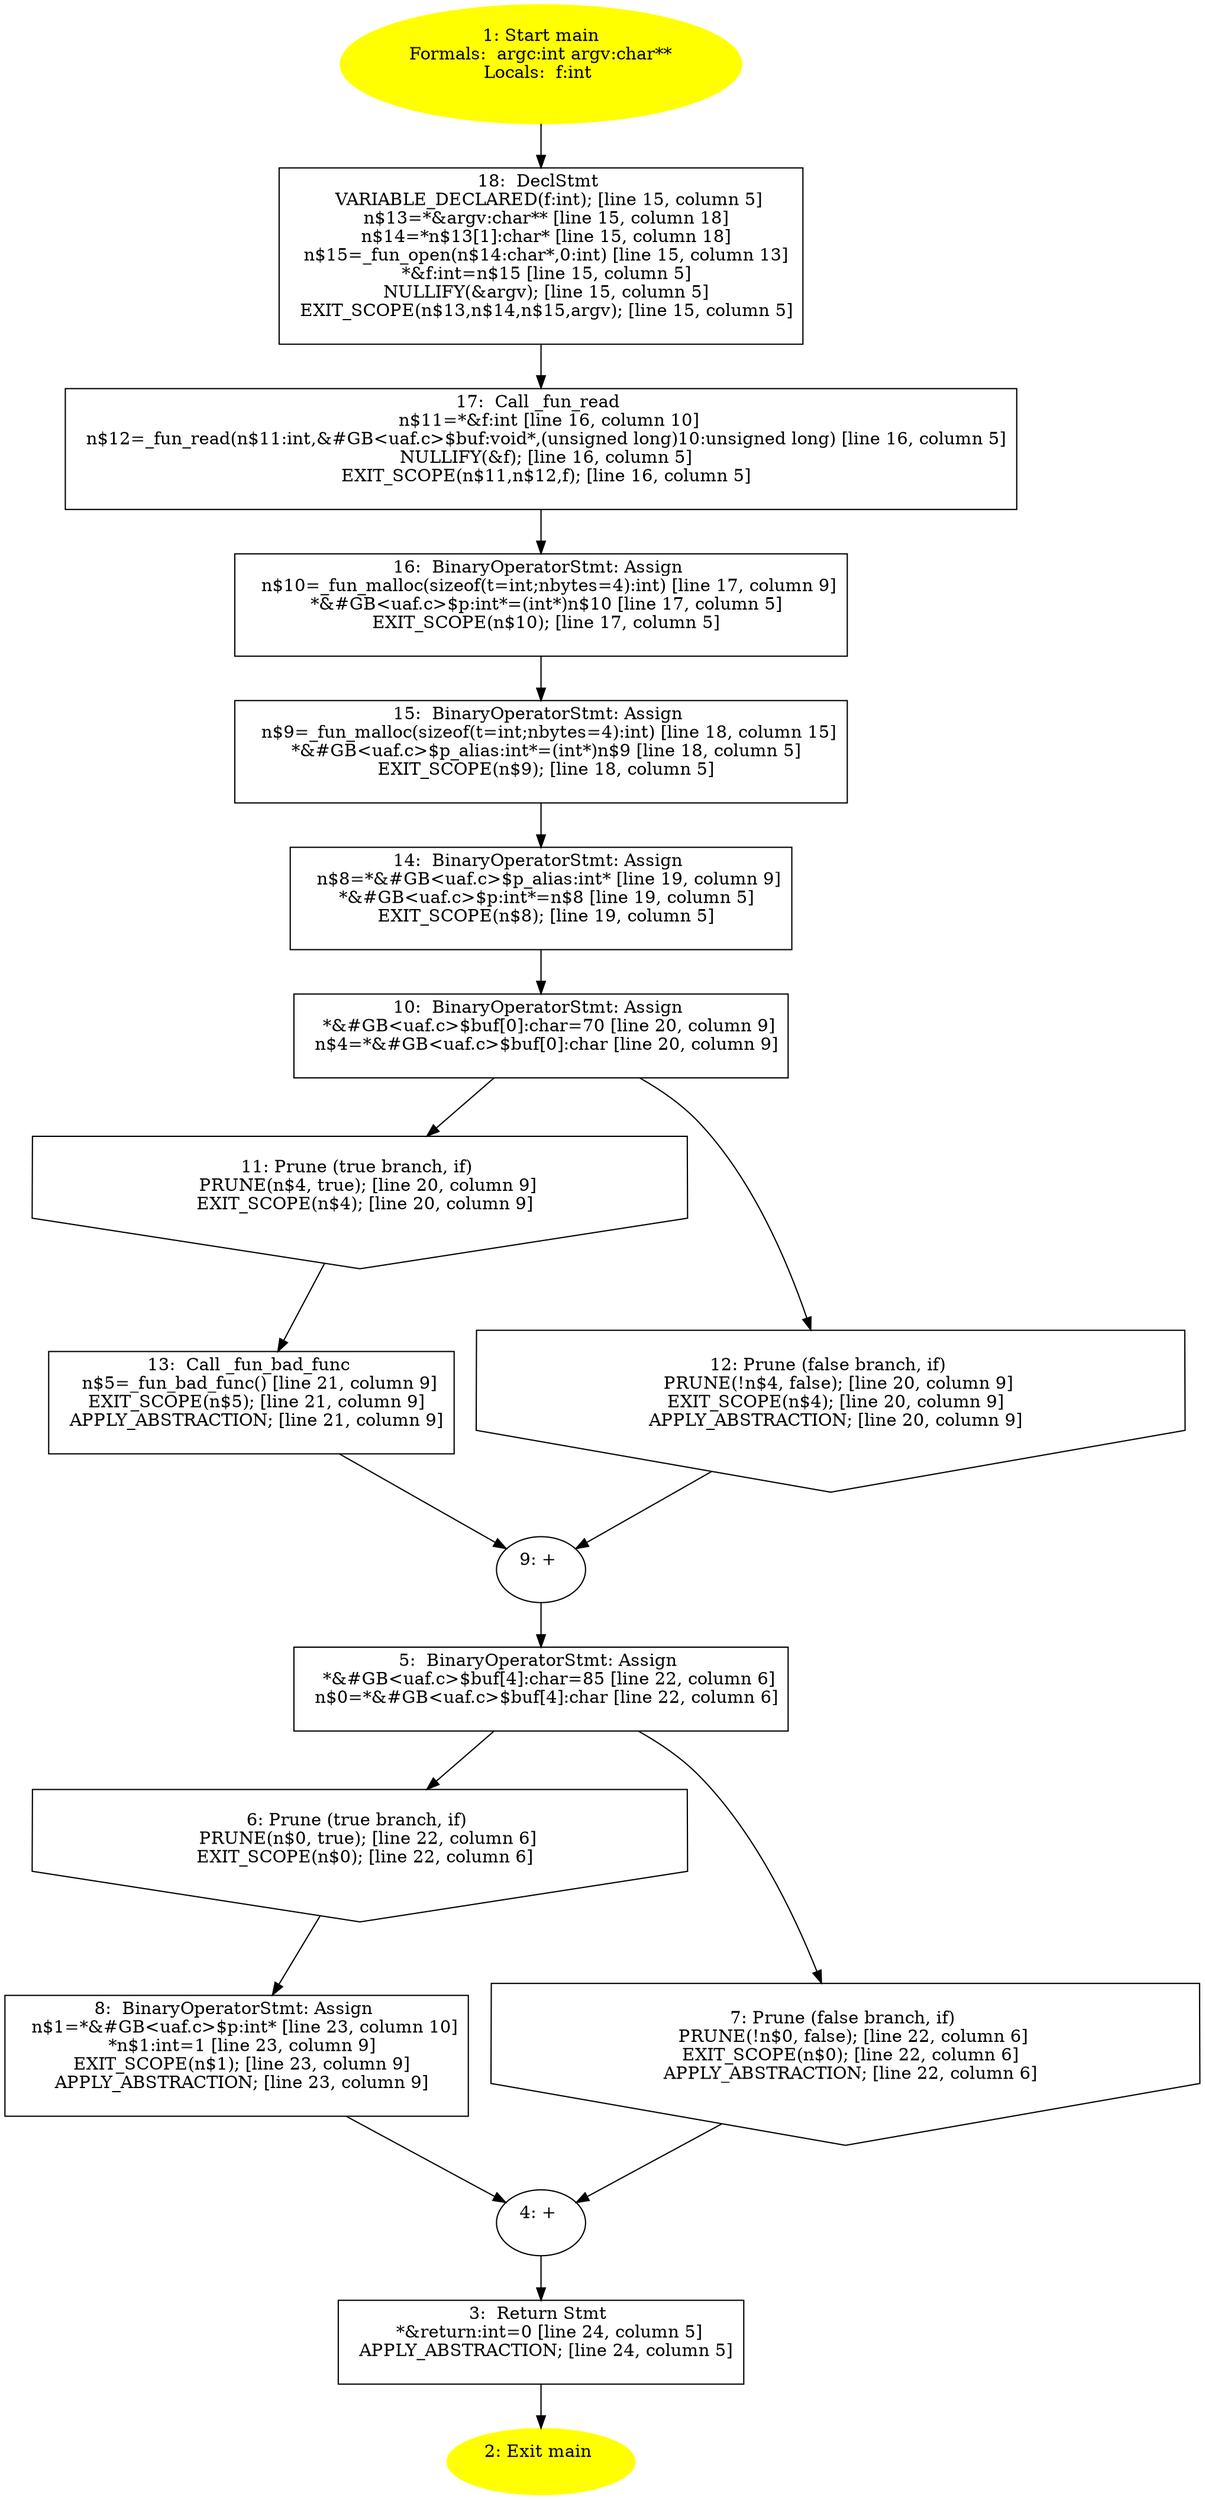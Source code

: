 /* @generated */
digraph cfg {
"main.fad58de7366495db4650cfefac2fcd61_1" [label="1: Start main\nFormals:  argc:int argv:char**\nLocals:  f:int \n  " color=yellow style=filled]
	

	 "main.fad58de7366495db4650cfefac2fcd61_1" -> "main.fad58de7366495db4650cfefac2fcd61_18" ;
"main.fad58de7366495db4650cfefac2fcd61_2" [label="2: Exit main \n  " color=yellow style=filled]
	

"main.fad58de7366495db4650cfefac2fcd61_3" [label="3:  Return Stmt \n   *&return:int=0 [line 24, column 5]\n  APPLY_ABSTRACTION; [line 24, column 5]\n " shape="box"]
	

	 "main.fad58de7366495db4650cfefac2fcd61_3" -> "main.fad58de7366495db4650cfefac2fcd61_2" ;
"main.fad58de7366495db4650cfefac2fcd61_4" [label="4: + \n  " ]
	

	 "main.fad58de7366495db4650cfefac2fcd61_4" -> "main.fad58de7366495db4650cfefac2fcd61_3" ;
"main.fad58de7366495db4650cfefac2fcd61_5" [label="5:  BinaryOperatorStmt: Assign \n   *&#GB<uaf.c>$buf[4]:char=85 [line 22, column 6]\n  n$0=*&#GB<uaf.c>$buf[4]:char [line 22, column 6]\n " shape="box"]
	

	 "main.fad58de7366495db4650cfefac2fcd61_5" -> "main.fad58de7366495db4650cfefac2fcd61_6" ;
	 "main.fad58de7366495db4650cfefac2fcd61_5" -> "main.fad58de7366495db4650cfefac2fcd61_7" ;
"main.fad58de7366495db4650cfefac2fcd61_6" [label="6: Prune (true branch, if) \n   PRUNE(n$0, true); [line 22, column 6]\n  EXIT_SCOPE(n$0); [line 22, column 6]\n " shape="invhouse"]
	

	 "main.fad58de7366495db4650cfefac2fcd61_6" -> "main.fad58de7366495db4650cfefac2fcd61_8" ;
"main.fad58de7366495db4650cfefac2fcd61_7" [label="7: Prune (false branch, if) \n   PRUNE(!n$0, false); [line 22, column 6]\n  EXIT_SCOPE(n$0); [line 22, column 6]\n  APPLY_ABSTRACTION; [line 22, column 6]\n " shape="invhouse"]
	

	 "main.fad58de7366495db4650cfefac2fcd61_7" -> "main.fad58de7366495db4650cfefac2fcd61_4" ;
"main.fad58de7366495db4650cfefac2fcd61_8" [label="8:  BinaryOperatorStmt: Assign \n   n$1=*&#GB<uaf.c>$p:int* [line 23, column 10]\n  *n$1:int=1 [line 23, column 9]\n  EXIT_SCOPE(n$1); [line 23, column 9]\n  APPLY_ABSTRACTION; [line 23, column 9]\n " shape="box"]
	

	 "main.fad58de7366495db4650cfefac2fcd61_8" -> "main.fad58de7366495db4650cfefac2fcd61_4" ;
"main.fad58de7366495db4650cfefac2fcd61_9" [label="9: + \n  " ]
	

	 "main.fad58de7366495db4650cfefac2fcd61_9" -> "main.fad58de7366495db4650cfefac2fcd61_5" ;
"main.fad58de7366495db4650cfefac2fcd61_10" [label="10:  BinaryOperatorStmt: Assign \n   *&#GB<uaf.c>$buf[0]:char=70 [line 20, column 9]\n  n$4=*&#GB<uaf.c>$buf[0]:char [line 20, column 9]\n " shape="box"]
	

	 "main.fad58de7366495db4650cfefac2fcd61_10" -> "main.fad58de7366495db4650cfefac2fcd61_11" ;
	 "main.fad58de7366495db4650cfefac2fcd61_10" -> "main.fad58de7366495db4650cfefac2fcd61_12" ;
"main.fad58de7366495db4650cfefac2fcd61_11" [label="11: Prune (true branch, if) \n   PRUNE(n$4, true); [line 20, column 9]\n  EXIT_SCOPE(n$4); [line 20, column 9]\n " shape="invhouse"]
	

	 "main.fad58de7366495db4650cfefac2fcd61_11" -> "main.fad58de7366495db4650cfefac2fcd61_13" ;
"main.fad58de7366495db4650cfefac2fcd61_12" [label="12: Prune (false branch, if) \n   PRUNE(!n$4, false); [line 20, column 9]\n  EXIT_SCOPE(n$4); [line 20, column 9]\n  APPLY_ABSTRACTION; [line 20, column 9]\n " shape="invhouse"]
	

	 "main.fad58de7366495db4650cfefac2fcd61_12" -> "main.fad58de7366495db4650cfefac2fcd61_9" ;
"main.fad58de7366495db4650cfefac2fcd61_13" [label="13:  Call _fun_bad_func \n   n$5=_fun_bad_func() [line 21, column 9]\n  EXIT_SCOPE(n$5); [line 21, column 9]\n  APPLY_ABSTRACTION; [line 21, column 9]\n " shape="box"]
	

	 "main.fad58de7366495db4650cfefac2fcd61_13" -> "main.fad58de7366495db4650cfefac2fcd61_9" ;
"main.fad58de7366495db4650cfefac2fcd61_14" [label="14:  BinaryOperatorStmt: Assign \n   n$8=*&#GB<uaf.c>$p_alias:int* [line 19, column 9]\n  *&#GB<uaf.c>$p:int*=n$8 [line 19, column 5]\n  EXIT_SCOPE(n$8); [line 19, column 5]\n " shape="box"]
	

	 "main.fad58de7366495db4650cfefac2fcd61_14" -> "main.fad58de7366495db4650cfefac2fcd61_10" ;
"main.fad58de7366495db4650cfefac2fcd61_15" [label="15:  BinaryOperatorStmt: Assign \n   n$9=_fun_malloc(sizeof(t=int;nbytes=4):int) [line 18, column 15]\n  *&#GB<uaf.c>$p_alias:int*=(int*)n$9 [line 18, column 5]\n  EXIT_SCOPE(n$9); [line 18, column 5]\n " shape="box"]
	

	 "main.fad58de7366495db4650cfefac2fcd61_15" -> "main.fad58de7366495db4650cfefac2fcd61_14" ;
"main.fad58de7366495db4650cfefac2fcd61_16" [label="16:  BinaryOperatorStmt: Assign \n   n$10=_fun_malloc(sizeof(t=int;nbytes=4):int) [line 17, column 9]\n  *&#GB<uaf.c>$p:int*=(int*)n$10 [line 17, column 5]\n  EXIT_SCOPE(n$10); [line 17, column 5]\n " shape="box"]
	

	 "main.fad58de7366495db4650cfefac2fcd61_16" -> "main.fad58de7366495db4650cfefac2fcd61_15" ;
"main.fad58de7366495db4650cfefac2fcd61_17" [label="17:  Call _fun_read \n   n$11=*&f:int [line 16, column 10]\n  n$12=_fun_read(n$11:int,&#GB<uaf.c>$buf:void*,(unsigned long)10:unsigned long) [line 16, column 5]\n  NULLIFY(&f); [line 16, column 5]\n  EXIT_SCOPE(n$11,n$12,f); [line 16, column 5]\n " shape="box"]
	

	 "main.fad58de7366495db4650cfefac2fcd61_17" -> "main.fad58de7366495db4650cfefac2fcd61_16" ;
"main.fad58de7366495db4650cfefac2fcd61_18" [label="18:  DeclStmt \n   VARIABLE_DECLARED(f:int); [line 15, column 5]\n  n$13=*&argv:char** [line 15, column 18]\n  n$14=*n$13[1]:char* [line 15, column 18]\n  n$15=_fun_open(n$14:char*,0:int) [line 15, column 13]\n  *&f:int=n$15 [line 15, column 5]\n  NULLIFY(&argv); [line 15, column 5]\n  EXIT_SCOPE(n$13,n$14,n$15,argv); [line 15, column 5]\n " shape="box"]
	

	 "main.fad58de7366495db4650cfefac2fcd61_18" -> "main.fad58de7366495db4650cfefac2fcd61_17" ;
}
